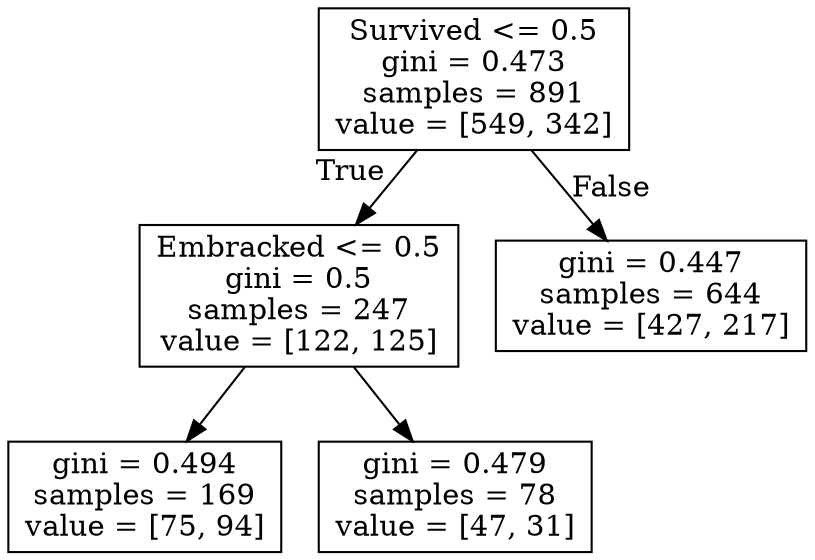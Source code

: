 digraph Tree {
node [shape=box] ;
0 [label="Survived <= 0.5\ngini = 0.473\nsamples = 891\nvalue = [549, 342]"] ;
1 [label="Embracked <= 0.5\ngini = 0.5\nsamples = 247\nvalue = [122, 125]"] ;
0 -> 1 [labeldistance=2.5, labelangle=45, headlabel="True"] ;
2 [label="gini = 0.494\nsamples = 169\nvalue = [75, 94]"] ;
1 -> 2 ;
3 [label="gini = 0.479\nsamples = 78\nvalue = [47, 31]"] ;
1 -> 3 ;
4 [label="gini = 0.447\nsamples = 644\nvalue = [427, 217]"] ;
0 -> 4 [labeldistance=2.5, labelangle=-45, headlabel="False"] ;
}
